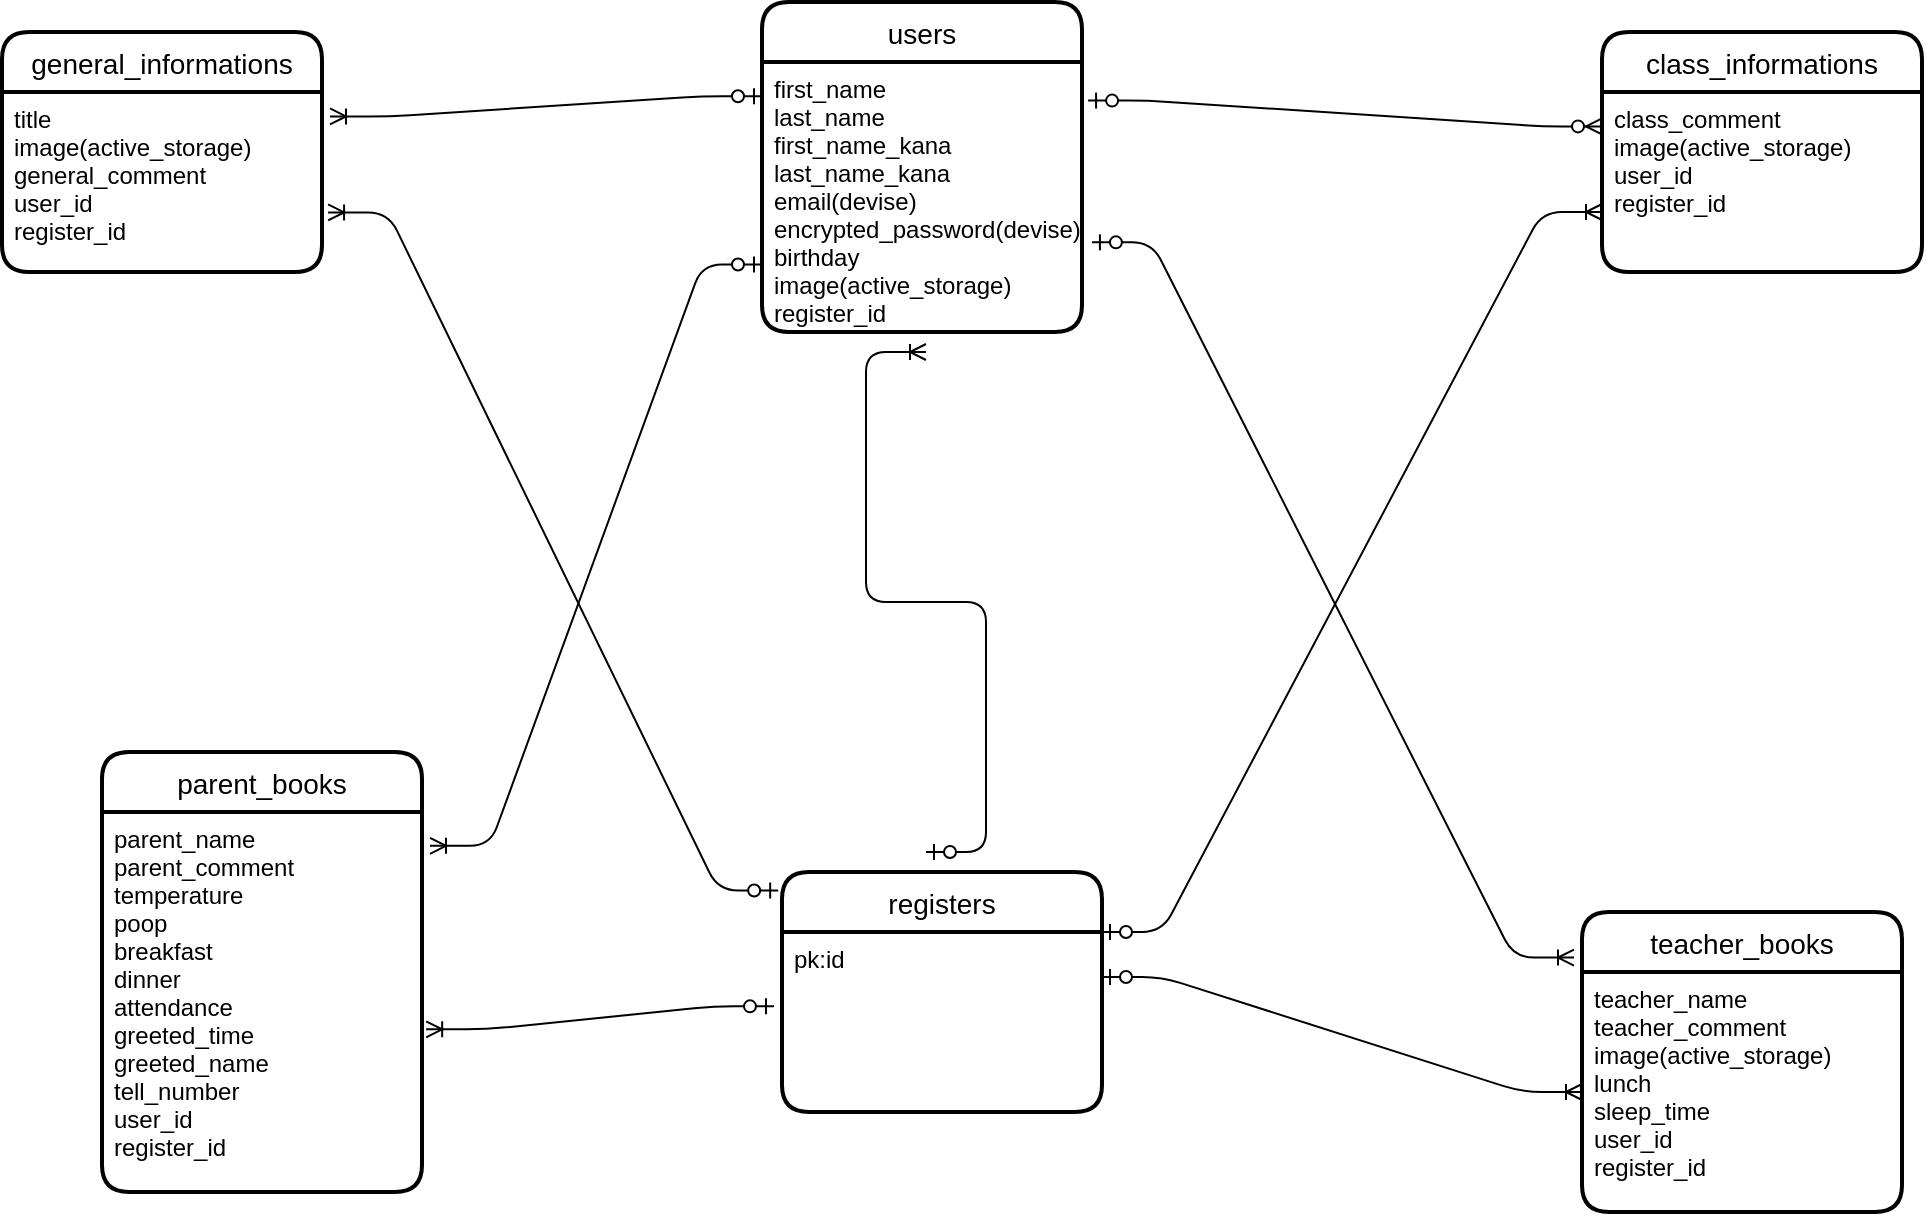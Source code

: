 <mxfile>
    <diagram id="ow9vEuK1xuUi988JZmgo" name="ページ1">
        <mxGraphModel dx="484" dy="2029" grid="1" gridSize="10" guides="1" tooltips="1" connect="1" arrows="1" fold="1" page="1" pageScale="1" pageWidth="827" pageHeight="1169" math="0" shadow="0">
            <root>
                <mxCell id="0"/>
                <mxCell id="1" parent="0"/>
                <mxCell id="2" value="users" style="swimlane;childLayout=stackLayout;horizontal=1;startSize=30;horizontalStack=0;rounded=1;fontSize=14;fontStyle=0;strokeWidth=2;resizeParent=0;resizeLast=1;shadow=0;dashed=0;align=center;" parent="1" vertex="1">
                    <mxGeometry x="450" y="-315" width="160" height="165" as="geometry"/>
                </mxCell>
                <mxCell id="3" value="first_name&#10;last_name&#10;first_name_kana&#10;last_name_kana&#10;email(devise)&#10;encrypted_password(devise)&#10;birthday&#10;image(active_storage)&#10;register_id" style="align=left;strokeColor=none;fillColor=none;spacingLeft=4;fontSize=12;verticalAlign=top;resizable=0;rotatable=0;part=1;" parent="2" vertex="1">
                    <mxGeometry y="30" width="160" height="135" as="geometry"/>
                </mxCell>
                <mxCell id="4" value="class_informations" style="swimlane;childLayout=stackLayout;horizontal=1;startSize=30;horizontalStack=0;rounded=1;fontSize=14;fontStyle=0;strokeWidth=2;resizeParent=0;resizeLast=1;shadow=0;dashed=0;align=center;" parent="1" vertex="1">
                    <mxGeometry x="870" y="-300" width="160" height="120" as="geometry"/>
                </mxCell>
                <mxCell id="5" value="class_comment&#10;image(active_storage)&#10;user_id&#10;register_id" style="align=left;strokeColor=none;fillColor=none;spacingLeft=4;fontSize=12;verticalAlign=top;resizable=0;rotatable=0;part=1;" parent="4" vertex="1">
                    <mxGeometry y="30" width="160" height="90" as="geometry"/>
                </mxCell>
                <mxCell id="6" value="general_informations" style="swimlane;childLayout=stackLayout;horizontal=1;startSize=30;horizontalStack=0;rounded=1;fontSize=14;fontStyle=0;strokeWidth=2;resizeParent=0;resizeLast=1;shadow=0;dashed=0;align=center;" parent="1" vertex="1">
                    <mxGeometry x="70" y="-300" width="160" height="120" as="geometry"/>
                </mxCell>
                <mxCell id="7" value="title&#10;image(active_storage)&#10;general_comment&#10;user_id&#10;register_id" style="align=left;strokeColor=none;fillColor=none;spacingLeft=4;fontSize=12;verticalAlign=top;resizable=0;rotatable=0;part=1;" parent="6" vertex="1">
                    <mxGeometry y="30" width="160" height="90" as="geometry"/>
                </mxCell>
                <mxCell id="8" value="parent_books" style="swimlane;childLayout=stackLayout;horizontal=1;startSize=30;horizontalStack=0;rounded=1;fontSize=14;fontStyle=0;strokeWidth=2;resizeParent=0;resizeLast=1;shadow=0;dashed=0;align=center;" parent="1" vertex="1">
                    <mxGeometry x="120" y="60" width="160" height="220" as="geometry"/>
                </mxCell>
                <mxCell id="9" value="parent_name&#10;parent_comment&#10;temperature&#10;poop&#10;breakfast&#10;dinner&#10;attendance&#10;greeted_time&#10;greeted_name&#10;tell_number&#10;user_id&#10;register_id" style="align=left;strokeColor=none;fillColor=none;spacingLeft=4;fontSize=12;verticalAlign=top;resizable=0;rotatable=0;part=1;" parent="8" vertex="1">
                    <mxGeometry y="30" width="160" height="190" as="geometry"/>
                </mxCell>
                <mxCell id="10" value="teacher_books" style="swimlane;childLayout=stackLayout;horizontal=1;startSize=30;horizontalStack=0;rounded=1;fontSize=14;fontStyle=0;strokeWidth=2;resizeParent=0;resizeLast=1;shadow=0;dashed=0;align=center;" parent="1" vertex="1">
                    <mxGeometry x="860" y="140" width="160" height="150" as="geometry"/>
                </mxCell>
                <mxCell id="11" value="teacher_name&#10;teacher_comment&#10;image(active_storage)&#10;lunch&#10;sleep_time&#10;user_id&#10;register_id" style="align=left;strokeColor=none;fillColor=none;spacingLeft=4;fontSize=12;verticalAlign=top;resizable=0;rotatable=0;part=1;" parent="10" vertex="1">
                    <mxGeometry y="30" width="160" height="120" as="geometry"/>
                </mxCell>
                <mxCell id="12" value="registers" style="swimlane;childLayout=stackLayout;horizontal=1;startSize=30;horizontalStack=0;rounded=1;fontSize=14;fontStyle=0;strokeWidth=2;resizeParent=0;resizeLast=1;shadow=0;dashed=0;align=center;" parent="1" vertex="1">
                    <mxGeometry x="460" y="120" width="160" height="120" as="geometry"/>
                </mxCell>
                <mxCell id="13" value="pk:id" style="align=left;strokeColor=none;fillColor=none;spacingLeft=4;fontSize=12;verticalAlign=top;resizable=0;rotatable=0;part=1;" parent="12" vertex="1">
                    <mxGeometry y="30" width="160" height="90" as="geometry"/>
                </mxCell>
                <mxCell id="Xw0-SUKqDhQXrIOrKUTT-13" value="" style="edgeStyle=entityRelationEdgeStyle;fontSize=12;html=1;endArrow=ERzeroToMany;startArrow=ERzeroToOne;exitX=1.019;exitY=0.143;exitDx=0;exitDy=0;entryX=0;entryY=0.191;entryDx=0;entryDy=0;exitPerimeter=0;entryPerimeter=0;" parent="1" source="3" target="5" edge="1">
                    <mxGeometry width="100" height="100" relative="1" as="geometry">
                        <mxPoint x="1075" y="-120" as="sourcePoint"/>
                        <mxPoint x="1130" y="-210" as="targetPoint"/>
                    </mxGeometry>
                </mxCell>
                <mxCell id="Xw0-SUKqDhQXrIOrKUTT-16" value="" style="edgeStyle=entityRelationEdgeStyle;fontSize=12;html=1;endArrow=ERoneToMany;startArrow=ERzeroToOne;exitX=0;exitY=0.127;exitDx=0;exitDy=0;entryX=1.025;entryY=0.136;entryDx=0;entryDy=0;entryPerimeter=0;exitPerimeter=0;" parent="1" source="3" target="7" edge="1">
                    <mxGeometry width="100" height="100" relative="1" as="geometry">
                        <mxPoint x="220" y="-160" as="sourcePoint"/>
                        <mxPoint x="310" y="-260" as="targetPoint"/>
                    </mxGeometry>
                </mxCell>
                <mxCell id="Xw0-SUKqDhQXrIOrKUTT-17" value="" style="edgeStyle=entityRelationEdgeStyle;fontSize=12;html=1;endArrow=ERoneToMany;startArrow=ERzeroToOne;exitX=0;exitY=0.75;exitDx=0;exitDy=0;entryX=1.025;entryY=0.089;entryDx=0;entryDy=0;entryPerimeter=0;" parent="1" source="3" target="9" edge="1">
                    <mxGeometry width="100" height="100" relative="1" as="geometry">
                        <mxPoint x="140" y="350" as="sourcePoint"/>
                        <mxPoint x="320" y="140" as="targetPoint"/>
                    </mxGeometry>
                </mxCell>
                <mxCell id="Xw0-SUKqDhQXrIOrKUTT-19" value="" style="edgeStyle=entityRelationEdgeStyle;fontSize=12;html=1;endArrow=ERoneToMany;startArrow=ERzeroToOne;entryX=-0.025;entryY=0.152;entryDx=0;entryDy=0;exitX=1.031;exitY=0.668;exitDx=0;exitDy=0;exitPerimeter=0;entryPerimeter=0;" parent="1" source="3" target="10" edge="1">
                    <mxGeometry width="100" height="100" relative="1" as="geometry">
                        <mxPoint x="680" y="30" as="sourcePoint"/>
                        <mxPoint x="780" y="-70" as="targetPoint"/>
                    </mxGeometry>
                </mxCell>
                <mxCell id="Xw0-SUKqDhQXrIOrKUTT-20" value="" style="edgeStyle=entityRelationEdgeStyle;fontSize=12;html=1;endArrow=ERoneToMany;startArrow=ERzeroToOne;entryX=1.013;entryY=0.572;entryDx=0;entryDy=0;entryPerimeter=0;exitX=-0.025;exitY=0.413;exitDx=0;exitDy=0;exitPerimeter=0;" parent="1" source="13" target="9" edge="1">
                    <mxGeometry width="100" height="100" relative="1" as="geometry">
                        <mxPoint x="430" y="250" as="sourcePoint"/>
                        <mxPoint x="530" y="150" as="targetPoint"/>
                    </mxGeometry>
                </mxCell>
                <mxCell id="Xw0-SUKqDhQXrIOrKUTT-21" value="" style="edgeStyle=entityRelationEdgeStyle;fontSize=12;html=1;endArrow=ERoneToMany;startArrow=ERzeroToOne;entryX=0;entryY=0.5;entryDx=0;entryDy=0;exitX=1;exitY=0.25;exitDx=0;exitDy=0;" parent="1" source="13" target="11" edge="1">
                    <mxGeometry width="100" height="100" relative="1" as="geometry">
                        <mxPoint x="620" y="80" as="sourcePoint"/>
                        <mxPoint x="720" y="-20" as="targetPoint"/>
                    </mxGeometry>
                </mxCell>
                <mxCell id="Xw0-SUKqDhQXrIOrKUTT-23" value="" style="edgeStyle=entityRelationEdgeStyle;fontSize=12;html=1;endArrow=ERoneToMany;startArrow=ERzeroToOne;" parent="1" edge="1">
                    <mxGeometry width="100" height="100" relative="1" as="geometry">
                        <mxPoint x="532" y="110" as="sourcePoint"/>
                        <mxPoint x="532" y="-140" as="targetPoint"/>
                    </mxGeometry>
                </mxCell>
                <mxCell id="Xw0-SUKqDhQXrIOrKUTT-27" value="" style="edgeStyle=entityRelationEdgeStyle;fontSize=12;html=1;endArrow=ERoneToMany;startArrow=ERzeroToOne;entryX=0;entryY=0.75;entryDx=0;entryDy=0;" parent="1" target="4" edge="1">
                    <mxGeometry width="100" height="100" relative="1" as="geometry">
                        <mxPoint x="620" y="150" as="sourcePoint"/>
                        <mxPoint x="720" y="50" as="targetPoint"/>
                    </mxGeometry>
                </mxCell>
                <mxCell id="Xw0-SUKqDhQXrIOrKUTT-28" value="" style="edgeStyle=entityRelationEdgeStyle;fontSize=12;html=1;endArrow=ERoneToMany;startArrow=ERzeroToOne;entryX=1.019;entryY=0.669;entryDx=0;entryDy=0;entryPerimeter=0;exitX=-0.012;exitY=0.077;exitDx=0;exitDy=0;exitPerimeter=0;" parent="1" source="12" target="7" edge="1">
                    <mxGeometry width="100" height="100" relative="1" as="geometry">
                        <mxPoint x="450" y="160" as="sourcePoint"/>
                        <mxPoint x="550" y="60" as="targetPoint"/>
                    </mxGeometry>
                </mxCell>
            </root>
        </mxGraphModel>
    </diagram>
    <diagram id="FzUJiUGST6o8CMUnqs-i" name="ページ2">
        <mxGraphModel dx="2084" dy="860" grid="1" gridSize="10" guides="1" tooltips="1" connect="1" arrows="1" fold="1" page="1" pageScale="1" pageWidth="827" pageHeight="1169" math="0" shadow="0">
            <root>
                <mxCell id="683ug9QWsK8Xo4PXzmN4-0"/>
                <mxCell id="683ug9QWsK8Xo4PXzmN4-1" parent="683ug9QWsK8Xo4PXzmN4-0"/>
                <mxCell id="683ug9QWsK8Xo4PXzmN4-2" value="クラス名簿" style="whiteSpace=wrap;html=1;align=center;" vertex="1" parent="683ug9QWsK8Xo4PXzmN4-1">
                    <mxGeometry x="340" y="350" width="100" height="40" as="geometry"/>
                </mxCell>
                <mxCell id="683ug9QWsK8Xo4PXzmN4-5" value="全体のお知らせ&lt;br&gt;一覧&lt;br&gt;（新規投稿・詳細）" style="whiteSpace=wrap;html=1;align=center;" vertex="1" parent="683ug9QWsK8Xo4PXzmN4-1">
                    <mxGeometry x="177" y="340" width="126" height="60" as="geometry"/>
                </mxCell>
                <mxCell id="683ug9QWsK8Xo4PXzmN4-8" value="サインイン/ログイン" style="whiteSpace=wrap;html=1;align=center;" vertex="1" parent="683ug9QWsK8Xo4PXzmN4-1">
                    <mxGeometry x="315" y="130" width="150" height="40" as="geometry"/>
                </mxCell>
                <mxCell id="683ug9QWsK8Xo4PXzmN4-9" value="親連絡帳&lt;br&gt;一覧&lt;br&gt;（新規・詳細）" style="whiteSpace=wrap;html=1;align=center;" vertex="1" parent="683ug9QWsK8Xo4PXzmN4-1">
                    <mxGeometry x="190" y="490" width="100" height="40" as="geometry"/>
                </mxCell>
                <mxCell id="683ug9QWsK8Xo4PXzmN4-10" value="先生連絡帳&lt;br&gt;一覧&lt;br&gt;（新規・詳細）" style="whiteSpace=wrap;html=1;align=center;" vertex="1" parent="683ug9QWsK8Xo4PXzmN4-1">
                    <mxGeometry x="480" y="490" width="100" height="40" as="geometry"/>
                </mxCell>
                <mxCell id="683ug9QWsK8Xo4PXzmN4-13" value="クラス出来事&lt;br&gt;一覧&lt;br&gt;（新規・詳細）" style="whiteSpace=wrap;html=1;align=center;" vertex="1" parent="683ug9QWsK8Xo4PXzmN4-1">
                    <mxGeometry x="480" y="350" width="100" height="40" as="geometry"/>
                </mxCell>
                <mxCell id="683ug9QWsK8Xo4PXzmN4-15" value="クラス出来事&lt;br&gt;詳細&lt;br&gt;（編集・削除）" style="whiteSpace=wrap;html=1;align=center;" vertex="1" parent="683ug9QWsK8Xo4PXzmN4-1">
                    <mxGeometry x="610" y="390" width="100" height="40" as="geometry"/>
                </mxCell>
                <mxCell id="683ug9QWsK8Xo4PXzmN4-17" value="クラス出来事&lt;br&gt;新規投稿" style="whiteSpace=wrap;html=1;align=center;" vertex="1" parent="683ug9QWsK8Xo4PXzmN4-1">
                    <mxGeometry x="610" y="330" width="100" height="40" as="geometry"/>
                </mxCell>
                <mxCell id="683ug9QWsK8Xo4PXzmN4-18" value="クラス出来事&lt;br&gt;編集" style="whiteSpace=wrap;html=1;align=center;" vertex="1" parent="683ug9QWsK8Xo4PXzmN4-1">
                    <mxGeometry x="750" y="390" width="100" height="40" as="geometry"/>
                </mxCell>
                <mxCell id="683ug9QWsK8Xo4PXzmN4-20" value="全体お知らせ&lt;br&gt;新規投稿" style="whiteSpace=wrap;html=1;align=center;" vertex="1" parent="683ug9QWsK8Xo4PXzmN4-1">
                    <mxGeometry x="20" y="310" width="100" height="40" as="geometry"/>
                </mxCell>
                <mxCell id="683ug9QWsK8Xo4PXzmN4-21" value="全体お知らせ&lt;br&gt;詳細&lt;br&gt;（編集・削除）" style="whiteSpace=wrap;html=1;align=center;" vertex="1" parent="683ug9QWsK8Xo4PXzmN4-1">
                    <mxGeometry x="20" y="380" width="100" height="40" as="geometry"/>
                </mxCell>
                <mxCell id="683ug9QWsK8Xo4PXzmN4-22" value="全体お知らせ&lt;br&gt;編集" style="whiteSpace=wrap;html=1;align=center;" vertex="1" parent="683ug9QWsK8Xo4PXzmN4-1">
                    <mxGeometry x="-140" y="380" width="100" height="40" as="geometry"/>
                </mxCell>
                <mxCell id="683ug9QWsK8Xo4PXzmN4-24" value="親連絡帳&lt;br&gt;新規投稿" style="whiteSpace=wrap;html=1;align=center;" vertex="1" parent="683ug9QWsK8Xo4PXzmN4-1">
                    <mxGeometry x="120" y="565" width="100" height="40" as="geometry"/>
                </mxCell>
                <mxCell id="683ug9QWsK8Xo4PXzmN4-25" value="親連絡帳&lt;br&gt;詳細&lt;br&gt;（編集・削除）" style="whiteSpace=wrap;html=1;align=center;" vertex="1" parent="683ug9QWsK8Xo4PXzmN4-1">
                    <mxGeometry x="270" y="565" width="100" height="40" as="geometry"/>
                </mxCell>
                <mxCell id="683ug9QWsK8Xo4PXzmN4-26" value="親連絡帳&lt;br&gt;編集" style="whiteSpace=wrap;html=1;align=center;" vertex="1" parent="683ug9QWsK8Xo4PXzmN4-1">
                    <mxGeometry x="270" y="650" width="100" height="40" as="geometry"/>
                </mxCell>
                <mxCell id="683ug9QWsK8Xo4PXzmN4-27" value="先生連絡帳&lt;br&gt;詳細&lt;br&gt;（編集・削除）" style="whiteSpace=wrap;html=1;align=center;" vertex="1" parent="683ug9QWsK8Xo4PXzmN4-1">
                    <mxGeometry x="550" y="565" width="100" height="40" as="geometry"/>
                </mxCell>
                <mxCell id="683ug9QWsK8Xo4PXzmN4-28" value="先生連絡帳&lt;br&gt;新規投稿" style="whiteSpace=wrap;html=1;align=center;" vertex="1" parent="683ug9QWsK8Xo4PXzmN4-1">
                    <mxGeometry x="430" y="565" width="100" height="40" as="geometry"/>
                </mxCell>
                <mxCell id="683ug9QWsK8Xo4PXzmN4-29" value="先生連絡帳&lt;br&gt;編集" style="whiteSpace=wrap;html=1;align=center;" vertex="1" parent="683ug9QWsK8Xo4PXzmN4-1">
                    <mxGeometry x="550" y="650" width="100" height="40" as="geometry"/>
                </mxCell>
                <mxCell id="683ug9QWsK8Xo4PXzmN4-33" value="" style="endArrow=classic;startArrow=classic;html=1;entryX=0.547;entryY=1.11;entryDx=0;entryDy=0;entryPerimeter=0;exitX=0.59;exitY=-0.09;exitDx=0;exitDy=0;exitPerimeter=0;" edge="1" parent="683ug9QWsK8Xo4PXzmN4-1" source="683ug9QWsK8Xo4PXzmN4-2" target="683ug9QWsK8Xo4PXzmN4-8">
                    <mxGeometry width="50" height="50" relative="1" as="geometry">
                        <mxPoint x="389" y="340" as="sourcePoint"/>
                        <mxPoint x="439" y="290" as="targetPoint"/>
                    </mxGeometry>
                </mxCell>
                <mxCell id="683ug9QWsK8Xo4PXzmN4-34" value="" style="endArrow=classic;startArrow=classic;html=1;entryX=1;entryY=0.5;entryDx=0;entryDy=0;exitX=0;exitY=0.5;exitDx=0;exitDy=0;" edge="1" parent="683ug9QWsK8Xo4PXzmN4-1" source="683ug9QWsK8Xo4PXzmN4-2" target="683ug9QWsK8Xo4PXzmN4-5">
                    <mxGeometry width="50" height="50" relative="1" as="geometry">
                        <mxPoint x="460" y="500" as="sourcePoint"/>
                        <mxPoint x="510" y="450" as="targetPoint"/>
                    </mxGeometry>
                </mxCell>
                <mxCell id="683ug9QWsK8Xo4PXzmN4-35" value="" style="endArrow=classic;startArrow=classic;html=1;exitX=1;exitY=0.5;exitDx=0;exitDy=0;" edge="1" parent="683ug9QWsK8Xo4PXzmN4-1" source="683ug9QWsK8Xo4PXzmN4-20">
                    <mxGeometry width="50" height="50" relative="1" as="geometry">
                        <mxPoint x="460" y="500" as="sourcePoint"/>
                        <mxPoint x="170" y="360" as="targetPoint"/>
                    </mxGeometry>
                </mxCell>
                <mxCell id="683ug9QWsK8Xo4PXzmN4-37" value="" style="endArrow=classic;startArrow=classic;html=1;exitX=1;exitY=0.5;exitDx=0;exitDy=0;" edge="1" parent="683ug9QWsK8Xo4PXzmN4-1" source="683ug9QWsK8Xo4PXzmN4-21">
                    <mxGeometry width="50" height="50" relative="1" as="geometry">
                        <mxPoint x="180" y="440" as="sourcePoint"/>
                        <mxPoint x="170" y="380" as="targetPoint"/>
                    </mxGeometry>
                </mxCell>
                <mxCell id="683ug9QWsK8Xo4PXzmN4-38" value="" style="endArrow=classic;html=1;exitX=0;exitY=0.5;exitDx=0;exitDy=0;entryX=1;entryY=0.5;entryDx=0;entryDy=0;" edge="1" parent="683ug9QWsK8Xo4PXzmN4-1" source="683ug9QWsK8Xo4PXzmN4-21" target="683ug9QWsK8Xo4PXzmN4-22">
                    <mxGeometry width="50" height="50" relative="1" as="geometry">
                        <mxPoint x="460" y="500" as="sourcePoint"/>
                        <mxPoint x="510" y="450" as="targetPoint"/>
                    </mxGeometry>
                </mxCell>
                <mxCell id="683ug9QWsK8Xo4PXzmN4-39" value="" style="endArrow=classic;startArrow=classic;html=1;entryX=1;entryY=0.5;entryDx=0;entryDy=0;exitX=0;exitY=0.5;exitDx=0;exitDy=0;" edge="1" parent="683ug9QWsK8Xo4PXzmN4-1" source="683ug9QWsK8Xo4PXzmN4-13" target="683ug9QWsK8Xo4PXzmN4-2">
                    <mxGeometry width="50" height="50" relative="1" as="geometry">
                        <mxPoint x="450" y="400" as="sourcePoint"/>
                        <mxPoint x="413" y="400" as="targetPoint"/>
                    </mxGeometry>
                </mxCell>
                <mxCell id="683ug9QWsK8Xo4PXzmN4-40" value="" style="endArrow=classic;startArrow=classic;html=1;entryX=1;entryY=0.5;entryDx=0;entryDy=0;exitX=0;exitY=0.5;exitDx=0;exitDy=0;" edge="1" parent="683ug9QWsK8Xo4PXzmN4-1" source="683ug9QWsK8Xo4PXzmN4-17" target="683ug9QWsK8Xo4PXzmN4-13">
                    <mxGeometry width="50" height="50" relative="1" as="geometry">
                        <mxPoint x="590" y="340" as="sourcePoint"/>
                        <mxPoint x="553" y="340" as="targetPoint"/>
                    </mxGeometry>
                </mxCell>
                <mxCell id="683ug9QWsK8Xo4PXzmN4-41" value="" style="endArrow=classic;startArrow=classic;html=1;entryX=1;entryY=0.75;entryDx=0;entryDy=0;exitX=0;exitY=0.5;exitDx=0;exitDy=0;" edge="1" parent="683ug9QWsK8Xo4PXzmN4-1" source="683ug9QWsK8Xo4PXzmN4-15" target="683ug9QWsK8Xo4PXzmN4-13">
                    <mxGeometry width="50" height="50" relative="1" as="geometry">
                        <mxPoint x="580" y="410" as="sourcePoint"/>
                        <mxPoint x="543" y="410" as="targetPoint"/>
                    </mxGeometry>
                </mxCell>
                <mxCell id="683ug9QWsK8Xo4PXzmN4-42" value="" style="endArrow=classic;html=1;exitX=1;exitY=0.5;exitDx=0;exitDy=0;entryX=0;entryY=0.5;entryDx=0;entryDy=0;" edge="1" parent="683ug9QWsK8Xo4PXzmN4-1" source="683ug9QWsK8Xo4PXzmN4-15" target="683ug9QWsK8Xo4PXzmN4-18">
                    <mxGeometry width="50" height="50" relative="1" as="geometry">
                        <mxPoint x="710" y="480" as="sourcePoint"/>
                        <mxPoint x="650" y="480" as="targetPoint"/>
                    </mxGeometry>
                </mxCell>
                <mxCell id="683ug9QWsK8Xo4PXzmN4-43" value="" style="endArrow=classic;startArrow=classic;html=1;entryX=0.5;entryY=1;entryDx=0;entryDy=0;exitX=1;exitY=0;exitDx=0;exitDy=0;" edge="1" parent="683ug9QWsK8Xo4PXzmN4-1" source="683ug9QWsK8Xo4PXzmN4-9" target="683ug9QWsK8Xo4PXzmN4-2">
                    <mxGeometry width="50" height="50" relative="1" as="geometry">
                        <mxPoint x="320" y="480" as="sourcePoint"/>
                        <mxPoint x="318.05" y="308" as="targetPoint"/>
                    </mxGeometry>
                </mxCell>
                <mxCell id="683ug9QWsK8Xo4PXzmN4-44" value="" style="endArrow=classic;startArrow=classic;html=1;" edge="1" parent="683ug9QWsK8Xo4PXzmN4-1">
                    <mxGeometry width="50" height="50" relative="1" as="geometry">
                        <mxPoint x="500" y="480" as="sourcePoint"/>
                        <mxPoint x="410" y="400" as="targetPoint"/>
                    </mxGeometry>
                </mxCell>
                <mxCell id="683ug9QWsK8Xo4PXzmN4-45" value="" style="endArrow=classic;startArrow=classic;html=1;exitX=0.5;exitY=0;exitDx=0;exitDy=0;entryX=0.33;entryY=1.06;entryDx=0;entryDy=0;entryPerimeter=0;" edge="1" parent="683ug9QWsK8Xo4PXzmN4-1" source="683ug9QWsK8Xo4PXzmN4-24" target="683ug9QWsK8Xo4PXzmN4-9">
                    <mxGeometry width="50" height="50" relative="1" as="geometry">
                        <mxPoint x="220" y="580" as="sourcePoint"/>
                        <mxPoint x="230" y="540" as="targetPoint"/>
                    </mxGeometry>
                </mxCell>
                <mxCell id="683ug9QWsK8Xo4PXzmN4-46" value="" style="endArrow=classic;html=1;exitX=0.5;exitY=1;exitDx=0;exitDy=0;" edge="1" parent="683ug9QWsK8Xo4PXzmN4-1" source="683ug9QWsK8Xo4PXzmN4-22">
                    <mxGeometry width="50" height="50" relative="1" as="geometry">
                        <mxPoint x="-70" y="480" as="sourcePoint"/>
                        <mxPoint x="210" y="410" as="targetPoint"/>
                        <Array as="points">
                            <mxPoint x="-90" y="490"/>
                            <mxPoint x="100" y="490"/>
                        </Array>
                    </mxGeometry>
                </mxCell>
                <mxCell id="683ug9QWsK8Xo4PXzmN4-48" value="" style="endArrow=classic;startArrow=classic;html=1;entryX=0.63;entryY=1.085;entryDx=0;entryDy=0;entryPerimeter=0;" edge="1" parent="683ug9QWsK8Xo4PXzmN4-1" target="683ug9QWsK8Xo4PXzmN4-9">
                    <mxGeometry width="50" height="50" relative="1" as="geometry">
                        <mxPoint x="320" y="560" as="sourcePoint"/>
                        <mxPoint x="313" y="507.4" as="targetPoint"/>
                    </mxGeometry>
                </mxCell>
                <mxCell id="683ug9QWsK8Xo4PXzmN4-49" value="" style="endArrow=classic;html=1;exitX=0.5;exitY=1;exitDx=0;exitDy=0;entryX=0.5;entryY=0;entryDx=0;entryDy=0;" edge="1" parent="683ug9QWsK8Xo4PXzmN4-1" source="683ug9QWsK8Xo4PXzmN4-25" target="683ug9QWsK8Xo4PXzmN4-26">
                    <mxGeometry width="50" height="50" relative="1" as="geometry">
                        <mxPoint x="220" y="710" as="sourcePoint"/>
                        <mxPoint x="160" y="710" as="targetPoint"/>
                    </mxGeometry>
                </mxCell>
                <mxCell id="683ug9QWsK8Xo4PXzmN4-50" value="" style="endArrow=classic;html=1;exitX=1;exitY=0.5;exitDx=0;exitDy=0;entryX=1;entryY=0.5;entryDx=0;entryDy=0;" edge="1" parent="683ug9QWsK8Xo4PXzmN4-1" source="683ug9QWsK8Xo4PXzmN4-26" target="683ug9QWsK8Xo4PXzmN4-9">
                    <mxGeometry width="50" height="50" relative="1" as="geometry">
                        <mxPoint x="300" y="750" as="sourcePoint"/>
                        <mxPoint x="300" y="510" as="targetPoint"/>
                        <Array as="points">
                            <mxPoint x="390" y="570"/>
                        </Array>
                    </mxGeometry>
                </mxCell>
                <mxCell id="683ug9QWsK8Xo4PXzmN4-51" value="" style="endArrow=classic;html=1;exitX=0.5;exitY=1;exitDx=0;exitDy=0;" edge="1" parent="683ug9QWsK8Xo4PXzmN4-1" source="683ug9QWsK8Xo4PXzmN4-18">
                    <mxGeometry width="50" height="50" relative="1" as="geometry">
                        <mxPoint x="800" y="460" as="sourcePoint"/>
                        <mxPoint x="520" y="400" as="targetPoint"/>
                        <Array as="points">
                            <mxPoint x="750" y="480"/>
                            <mxPoint x="600" y="480"/>
                        </Array>
                    </mxGeometry>
                </mxCell>
                <mxCell id="683ug9QWsK8Xo4PXzmN4-52" value="" style="endArrow=classic;startArrow=classic;html=1;" edge="1" parent="683ug9QWsK8Xo4PXzmN4-1">
                    <mxGeometry width="50" height="50" relative="1" as="geometry">
                        <mxPoint x="590" y="560" as="sourcePoint"/>
                        <mxPoint x="550" y="540" as="targetPoint"/>
                    </mxGeometry>
                </mxCell>
                <mxCell id="683ug9QWsK8Xo4PXzmN4-53" value="" style="endArrow=classic;startArrow=classic;html=1;entryX=0.5;entryY=0;entryDx=0;entryDy=0;exitX=0.25;exitY=1;exitDx=0;exitDy=0;" edge="1" parent="683ug9QWsK8Xo4PXzmN4-1" source="683ug9QWsK8Xo4PXzmN4-10" target="683ug9QWsK8Xo4PXzmN4-28">
                    <mxGeometry width="50" height="50" relative="1" as="geometry">
                        <mxPoint x="480" y="790" as="sourcePoint"/>
                        <mxPoint x="413" y="763.4" as="targetPoint"/>
                    </mxGeometry>
                </mxCell>
                <mxCell id="683ug9QWsK8Xo4PXzmN4-54" value="" style="endArrow=classic;startArrow=classic;html=1;exitX=0.5;exitY=0;exitDx=0;exitDy=0;" edge="1" parent="683ug9QWsK8Xo4PXzmN4-1" source="683ug9QWsK8Xo4PXzmN4-29">
                    <mxGeometry width="50" height="50" relative="1" as="geometry">
                        <mxPoint x="580" y="610" as="sourcePoint"/>
                        <mxPoint x="600" y="610" as="targetPoint"/>
                    </mxGeometry>
                </mxCell>
                <mxCell id="683ug9QWsK8Xo4PXzmN4-55" value="" style="endArrow=classic;html=1;exitX=1;exitY=0.5;exitDx=0;exitDy=0;entryX=1;entryY=0.5;entryDx=0;entryDy=0;" edge="1" parent="683ug9QWsK8Xo4PXzmN4-1" source="683ug9QWsK8Xo4PXzmN4-29" target="683ug9QWsK8Xo4PXzmN4-10">
                    <mxGeometry width="50" height="50" relative="1" as="geometry">
                        <mxPoint x="460" y="500" as="sourcePoint"/>
                        <mxPoint x="510" y="450" as="targetPoint"/>
                        <Array as="points">
                            <mxPoint x="720" y="620"/>
                            <mxPoint x="680" y="520"/>
                        </Array>
                    </mxGeometry>
                </mxCell>
            </root>
        </mxGraphModel>
    </diagram>
</mxfile>